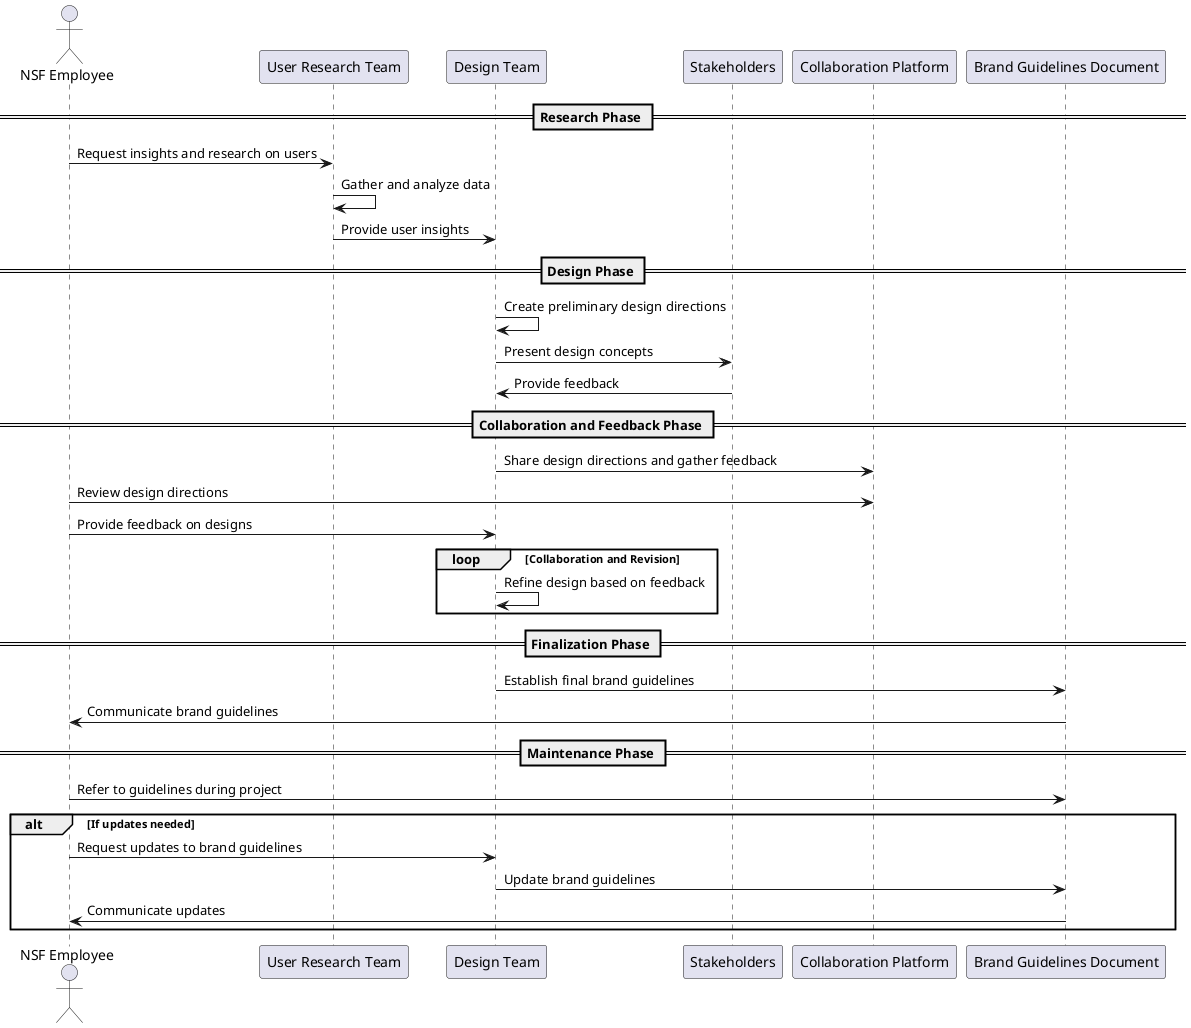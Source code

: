 @startuml
actor NSF_Employee as "NSF Employee"
participant User_Research as "User Research Team"
participant Design_Team as "Design Team"
participant Stakeholders as "Stakeholders"
participant Collaboration_Platform as "Collaboration Platform"
participant Brand_Guidelines as "Brand Guidelines Document"

== Research Phase ==
NSF_Employee -> User_Research: Request insights and research on users
User_Research -> User_Research: Gather and analyze data
User_Research -> Design_Team: Provide user insights

== Design Phase ==
Design_Team -> Design_Team: Create preliminary design directions
Design_Team -> Stakeholders: Present design concepts
Stakeholders -> Design_Team: Provide feedback

== Collaboration and Feedback Phase ==
Design_Team -> Collaboration_Platform: Share design directions and gather feedback
NSF_Employee -> Collaboration_Platform: Review design directions
NSF_Employee -> Design_Team: Provide feedback on designs
loop Collaboration and Revision
    Design_Team -> Design_Team: Refine design based on feedback
end

== Finalization Phase ==
Design_Team -> Brand_Guidelines: Establish final brand guidelines
Brand_Guidelines -> NSF_Employee: Communicate brand guidelines

== Maintenance Phase ==
NSF_Employee -> Brand_Guidelines: Refer to guidelines during project
alt If updates needed
    NSF_Employee -> Design_Team: Request updates to brand guidelines
    Design_Team -> Brand_Guidelines: Update brand guidelines
    Brand_Guidelines -> NSF_Employee: Communicate updates
end

@enduml
